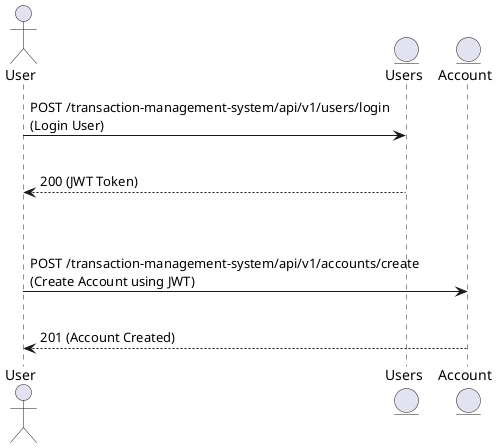 @startuml

actor User
entity "Users" as Users
entity "Account" as Account

User -> Users : POST /transaction-management-system/api/v1/users/login\n(Login User)
|||
Users --> User : 200 (JWT Token)
|||
|||
User -> Account : POST /transaction-management-system/api/v1/accounts/create\n(Create Account using JWT)
|||
Account --> User : 201 (Account Created)

@enduml

